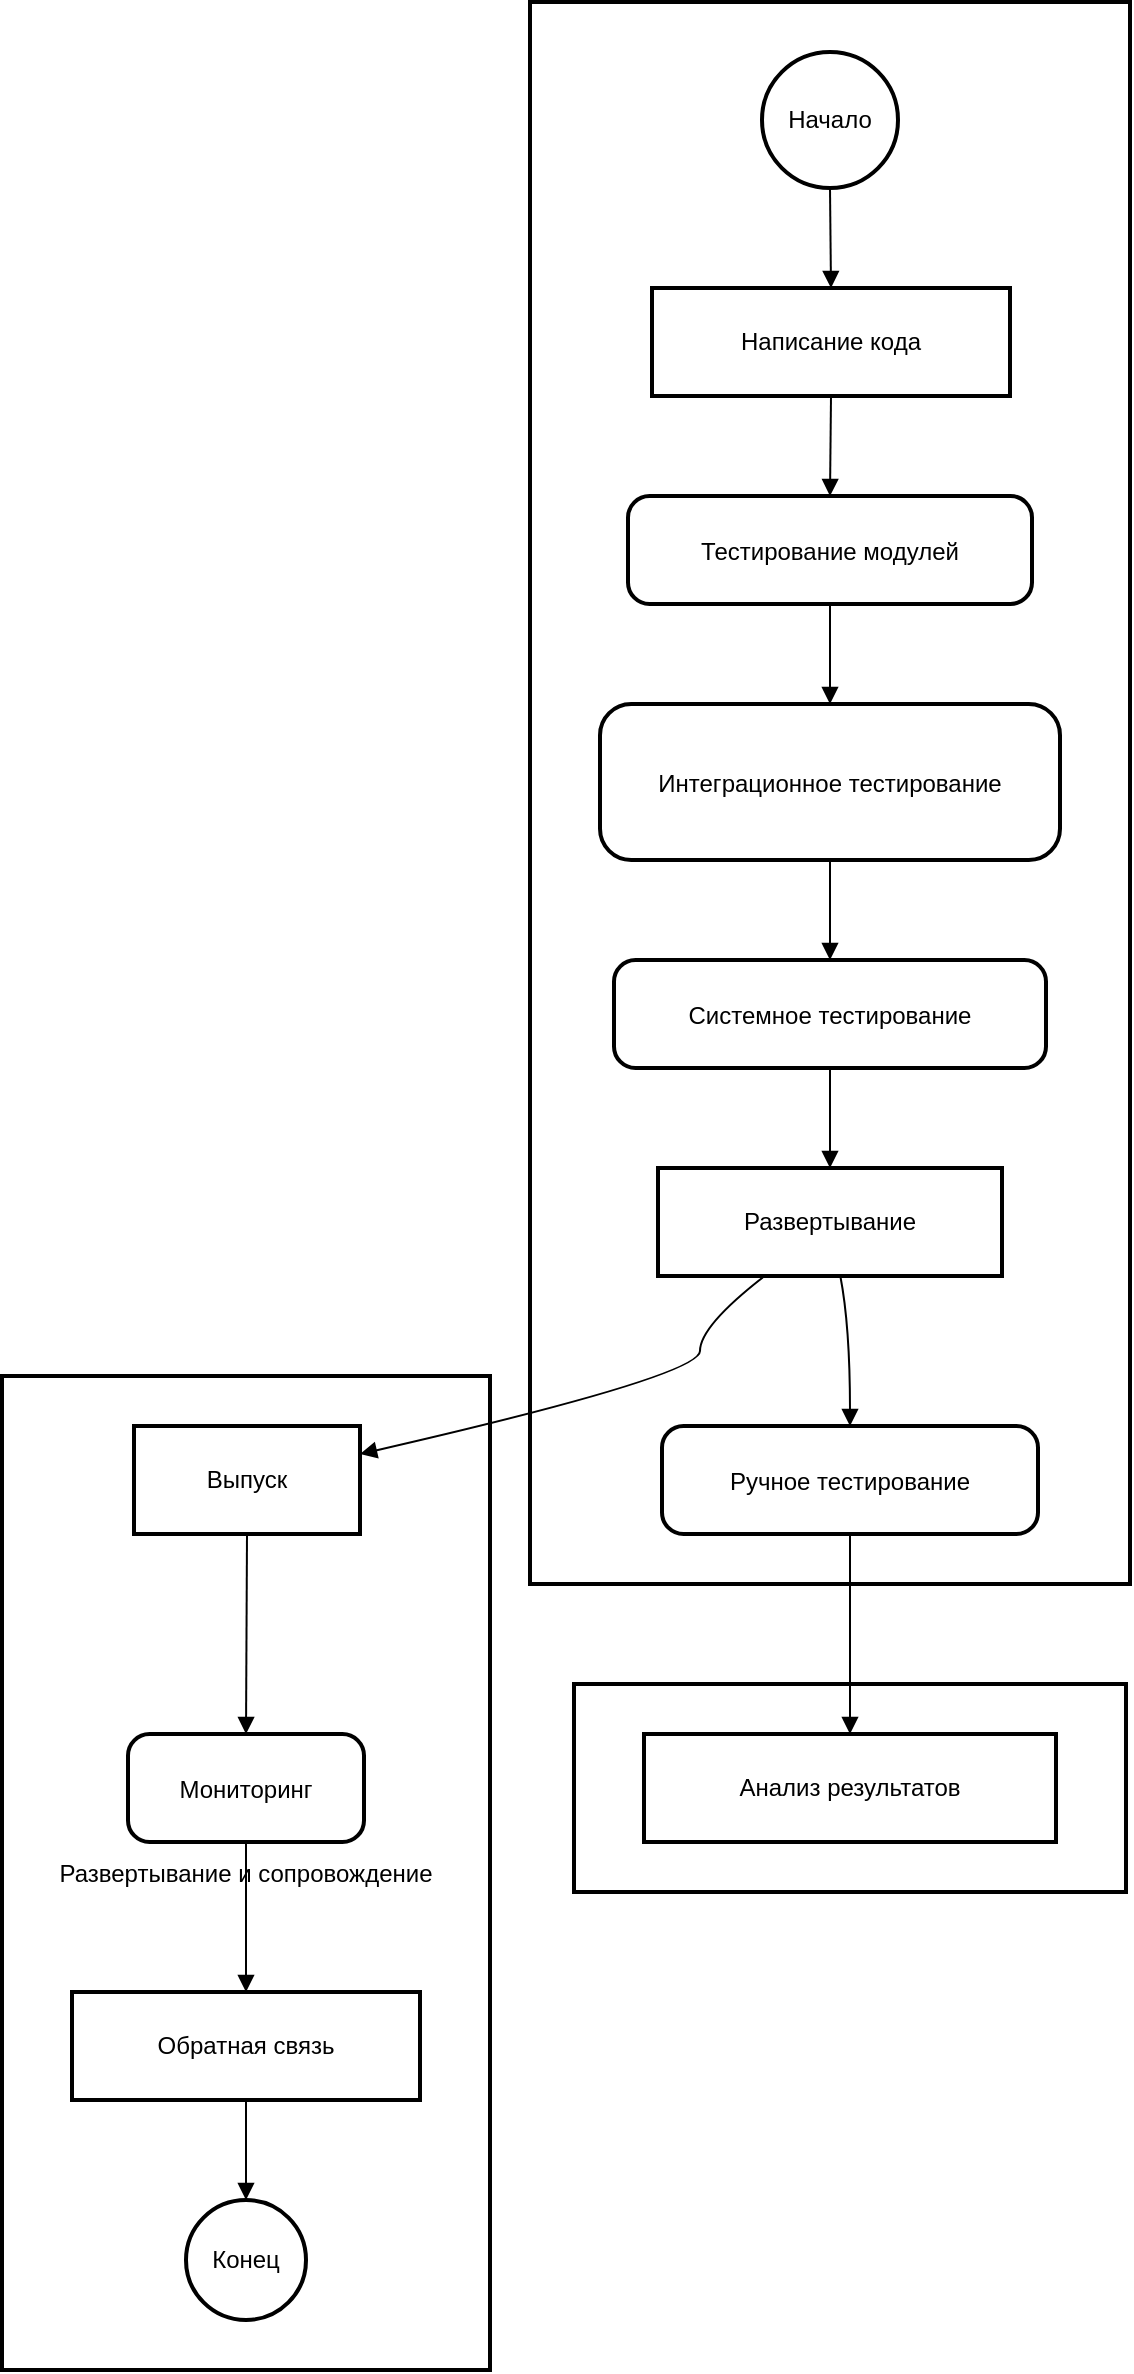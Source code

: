 <mxfile version="26.1.0">
  <diagram name="Страница — 1" id="ur5umV1RLYl9oaB4RKcw">
    <mxGraphModel>
      <root>
        <mxCell id="0" />
        <mxCell id="1" parent="0" />
        <mxCell id="2" value="Развертывание и сопровождение" style="whiteSpace=wrap;strokeWidth=2;" vertex="1" parent="1">
          <mxGeometry x="8" y="695" width="244" height="497" as="geometry" />
        </mxCell>
        <mxCell id="3" value="Тестирование" style="whiteSpace=wrap;strokeWidth=2;" vertex="1" parent="1">
          <mxGeometry x="294" y="849" width="276" height="104" as="geometry" />
        </mxCell>
        <mxCell id="4" value="Разработка программы" style="whiteSpace=wrap;strokeWidth=2;" vertex="1" parent="1">
          <mxGeometry x="272" y="8" width="300" height="791" as="geometry" />
        </mxCell>
        <mxCell id="5" value="Начало" style="ellipse;aspect=fixed;strokeWidth=2;whiteSpace=wrap;" vertex="1" parent="1">
          <mxGeometry x="388" y="33" width="68" height="68" as="geometry" />
        </mxCell>
        <mxCell id="6" value="Написание кода" style="whiteSpace=wrap;strokeWidth=2;" vertex="1" parent="1">
          <mxGeometry x="333" y="151" width="179" height="54" as="geometry" />
        </mxCell>
        <mxCell id="7" value="Тестирование модулей" style="rounded=1;arcSize=20;strokeWidth=2" vertex="1" parent="1">
          <mxGeometry x="321" y="255" width="202" height="54" as="geometry" />
        </mxCell>
        <mxCell id="8" value="Интеграционное тестирование" style="rounded=1;arcSize=20;strokeWidth=2" vertex="1" parent="1">
          <mxGeometry x="307" y="359" width="230" height="78" as="geometry" />
        </mxCell>
        <mxCell id="9" value="Системное тестирование" style="rounded=1;arcSize=20;strokeWidth=2" vertex="1" parent="1">
          <mxGeometry x="314" y="487" width="216" height="54" as="geometry" />
        </mxCell>
        <mxCell id="10" value="Развертывание" style="whiteSpace=wrap;strokeWidth=2;" vertex="1" parent="1">
          <mxGeometry x="336" y="591" width="172" height="54" as="geometry" />
        </mxCell>
        <mxCell id="11" value="Ручное тестирование" style="rounded=1;arcSize=20;strokeWidth=2" vertex="1" parent="1">
          <mxGeometry x="338" y="720" width="188" height="54" as="geometry" />
        </mxCell>
        <mxCell id="12" value="Анализ результатов" style="whiteSpace=wrap;strokeWidth=2;" vertex="1" parent="1">
          <mxGeometry x="329" y="874" width="206" height="54" as="geometry" />
        </mxCell>
        <mxCell id="13" value="Выпуск" style="whiteSpace=wrap;strokeWidth=2;" vertex="1" parent="1">
          <mxGeometry x="74" y="720" width="113" height="54" as="geometry" />
        </mxCell>
        <mxCell id="14" value="Мониторинг" style="rounded=1;arcSize=20;strokeWidth=2" vertex="1" parent="1">
          <mxGeometry x="71" y="874" width="118" height="54" as="geometry" />
        </mxCell>
        <mxCell id="15" value="Обратная связь" style="whiteSpace=wrap;strokeWidth=2;" vertex="1" parent="1">
          <mxGeometry x="43" y="1003" width="174" height="54" as="geometry" />
        </mxCell>
        <mxCell id="16" value="Конец" style="ellipse;aspect=fixed;strokeWidth=2;whiteSpace=wrap;" vertex="1" parent="1">
          <mxGeometry x="100" y="1107" width="60" height="60" as="geometry" />
        </mxCell>
        <mxCell id="17" value="" style="curved=1;startArrow=none;endArrow=block;exitX=0.5;exitY=1;entryX=0.5;entryY=0;" edge="1" parent="1" source="5" target="6">
          <mxGeometry relative="1" as="geometry">
            <Array as="points" />
          </mxGeometry>
        </mxCell>
        <mxCell id="18" value="" style="curved=1;startArrow=none;endArrow=block;exitX=0.5;exitY=1;entryX=0.5;entryY=0;" edge="1" parent="1" source="6" target="7">
          <mxGeometry relative="1" as="geometry">
            <Array as="points" />
          </mxGeometry>
        </mxCell>
        <mxCell id="19" value="" style="curved=1;startArrow=none;endArrow=block;exitX=0.5;exitY=1;entryX=0.5;entryY=0;" edge="1" parent="1" source="7" target="8">
          <mxGeometry relative="1" as="geometry">
            <Array as="points" />
          </mxGeometry>
        </mxCell>
        <mxCell id="20" value="" style="curved=1;startArrow=none;endArrow=block;exitX=0.5;exitY=1;entryX=0.5;entryY=0;" edge="1" parent="1" source="8" target="9">
          <mxGeometry relative="1" as="geometry">
            <Array as="points" />
          </mxGeometry>
        </mxCell>
        <mxCell id="21" value="" style="curved=1;startArrow=none;endArrow=block;exitX=0.5;exitY=1;entryX=0.5;entryY=0;" edge="1" parent="1" source="9" target="10">
          <mxGeometry relative="1" as="geometry">
            <Array as="points" />
          </mxGeometry>
        </mxCell>
        <mxCell id="22" value="" style="curved=1;startArrow=none;endArrow=block;exitX=0.53;exitY=1;entryX=0.5;entryY=0;" edge="1" parent="1" source="10" target="11">
          <mxGeometry relative="1" as="geometry">
            <Array as="points">
              <mxPoint x="432" y="670" />
            </Array>
          </mxGeometry>
        </mxCell>
        <mxCell id="23" value="" style="curved=1;startArrow=none;endArrow=block;exitX=0.5;exitY=1;entryX=0.5;entryY=0;" edge="1" parent="1" source="11" target="12">
          <mxGeometry relative="1" as="geometry">
            <Array as="points" />
          </mxGeometry>
        </mxCell>
        <mxCell id="24" value="" style="curved=1;startArrow=none;endArrow=block;exitX=0.31;exitY=1;entryX=1;entryY=0.26;" edge="1" parent="1" source="10" target="13">
          <mxGeometry relative="1" as="geometry">
            <Array as="points">
              <mxPoint x="357" y="670" />
              <mxPoint x="357" y="695" />
            </Array>
          </mxGeometry>
        </mxCell>
        <mxCell id="25" value="" style="curved=1;startArrow=none;endArrow=block;exitX=0.5;exitY=1;entryX=0.5;entryY=0;" edge="1" parent="1" source="13" target="14">
          <mxGeometry relative="1" as="geometry">
            <Array as="points" />
          </mxGeometry>
        </mxCell>
        <mxCell id="26" value="" style="curved=1;startArrow=none;endArrow=block;exitX=0.5;exitY=1;entryX=0.5;entryY=0;" edge="1" parent="1" source="14" target="15">
          <mxGeometry relative="1" as="geometry">
            <Array as="points" />
          </mxGeometry>
        </mxCell>
        <mxCell id="27" value="" style="curved=1;startArrow=none;endArrow=block;exitX=0.5;exitY=1;entryX=0.5;entryY=0;" edge="1" parent="1" source="15" target="16">
          <mxGeometry relative="1" as="geometry">
            <Array as="points" />
          </mxGeometry>
        </mxCell>
      </root>
    </mxGraphModel>
  </diagram>
</mxfile>
